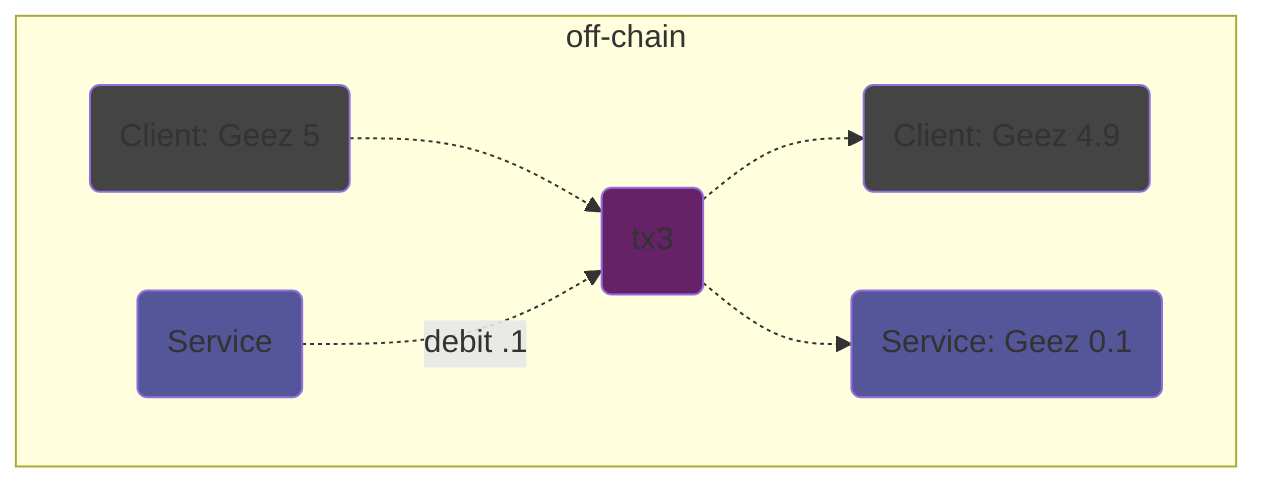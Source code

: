 graph TD 

    style tx3 fill:#626
    style Client0 fill:#444
    style Client1 fill:#444
    style Service0 fill:#559
    style Service1 fill:#559

    subgraph off-chain
    %% tx3 - services debit the client account for usage
    tx3("tx3")
    Client0(Client: Geez 5) -.-> tx3
    Service0(Service) -.->|debit .1| tx3
    tx3 -.-> Client1(Client: Geez 4.9)
    tx3 -.-> Service1(Service: Geez 0.1)
    end